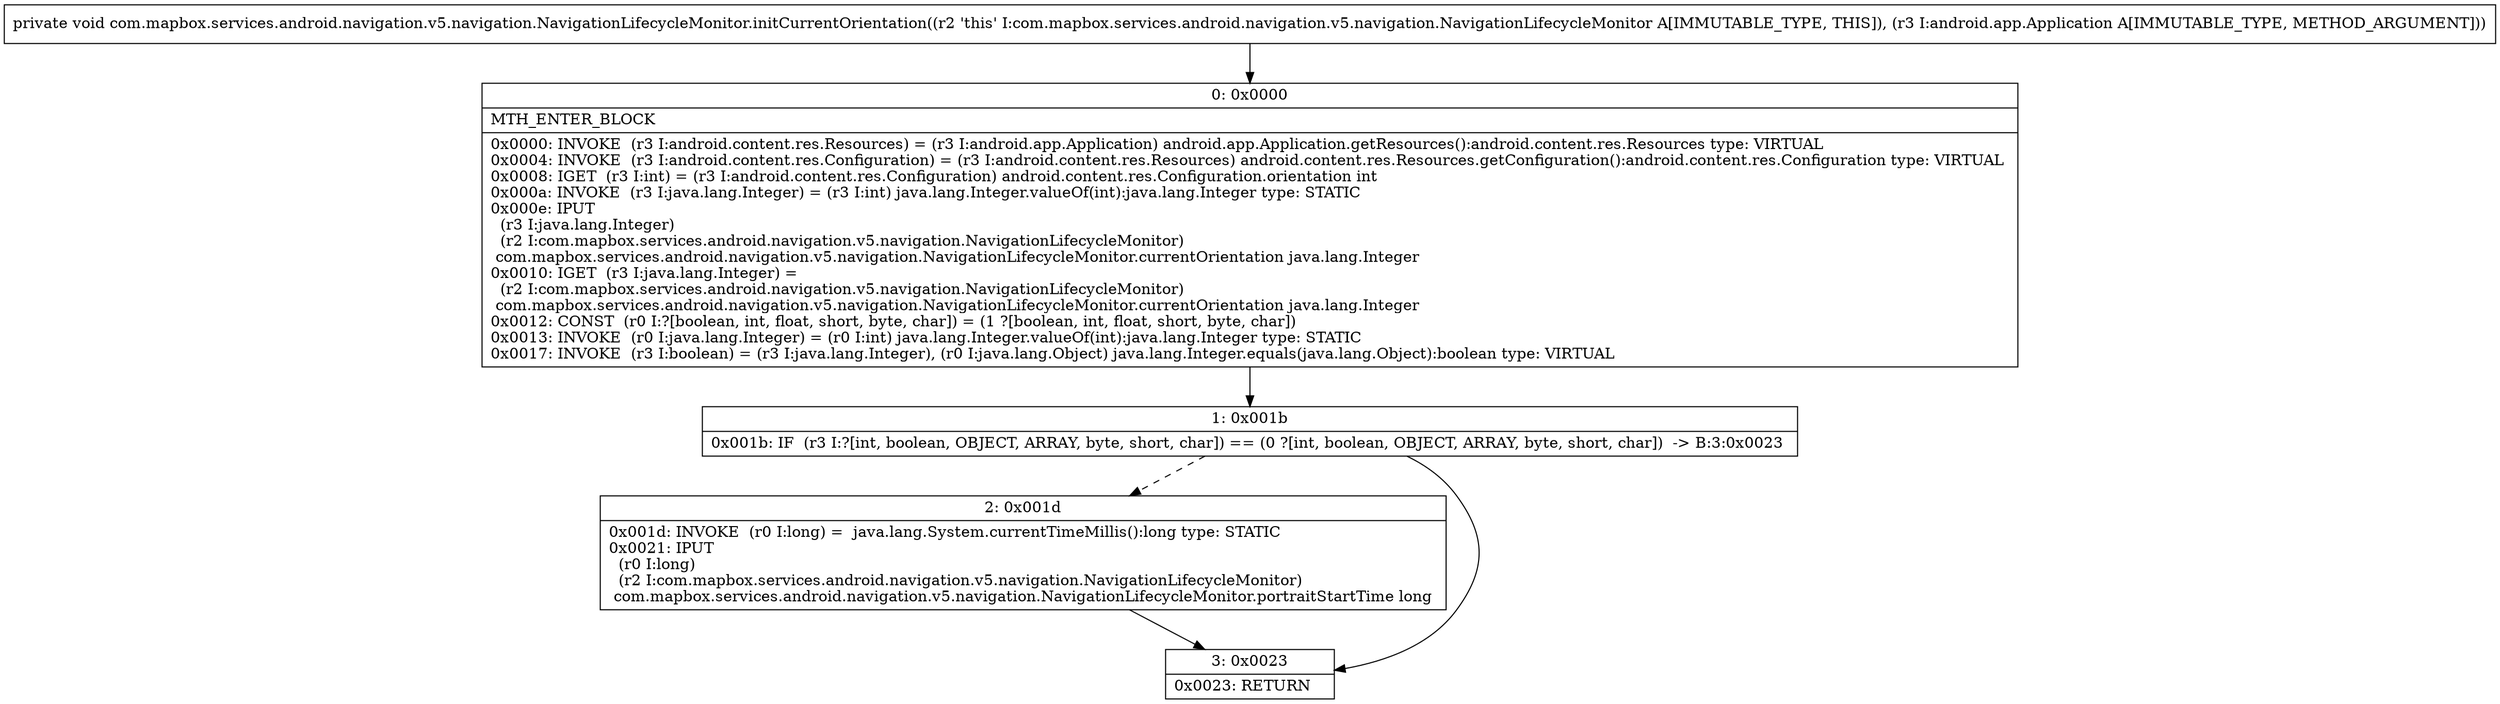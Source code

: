 digraph "CFG forcom.mapbox.services.android.navigation.v5.navigation.NavigationLifecycleMonitor.initCurrentOrientation(Landroid\/app\/Application;)V" {
Node_0 [shape=record,label="{0\:\ 0x0000|MTH_ENTER_BLOCK\l|0x0000: INVOKE  (r3 I:android.content.res.Resources) = (r3 I:android.app.Application) android.app.Application.getResources():android.content.res.Resources type: VIRTUAL \l0x0004: INVOKE  (r3 I:android.content.res.Configuration) = (r3 I:android.content.res.Resources) android.content.res.Resources.getConfiguration():android.content.res.Configuration type: VIRTUAL \l0x0008: IGET  (r3 I:int) = (r3 I:android.content.res.Configuration) android.content.res.Configuration.orientation int \l0x000a: INVOKE  (r3 I:java.lang.Integer) = (r3 I:int) java.lang.Integer.valueOf(int):java.lang.Integer type: STATIC \l0x000e: IPUT  \l  (r3 I:java.lang.Integer)\l  (r2 I:com.mapbox.services.android.navigation.v5.navigation.NavigationLifecycleMonitor)\l com.mapbox.services.android.navigation.v5.navigation.NavigationLifecycleMonitor.currentOrientation java.lang.Integer \l0x0010: IGET  (r3 I:java.lang.Integer) = \l  (r2 I:com.mapbox.services.android.navigation.v5.navigation.NavigationLifecycleMonitor)\l com.mapbox.services.android.navigation.v5.navigation.NavigationLifecycleMonitor.currentOrientation java.lang.Integer \l0x0012: CONST  (r0 I:?[boolean, int, float, short, byte, char]) = (1 ?[boolean, int, float, short, byte, char]) \l0x0013: INVOKE  (r0 I:java.lang.Integer) = (r0 I:int) java.lang.Integer.valueOf(int):java.lang.Integer type: STATIC \l0x0017: INVOKE  (r3 I:boolean) = (r3 I:java.lang.Integer), (r0 I:java.lang.Object) java.lang.Integer.equals(java.lang.Object):boolean type: VIRTUAL \l}"];
Node_1 [shape=record,label="{1\:\ 0x001b|0x001b: IF  (r3 I:?[int, boolean, OBJECT, ARRAY, byte, short, char]) == (0 ?[int, boolean, OBJECT, ARRAY, byte, short, char])  \-\> B:3:0x0023 \l}"];
Node_2 [shape=record,label="{2\:\ 0x001d|0x001d: INVOKE  (r0 I:long) =  java.lang.System.currentTimeMillis():long type: STATIC \l0x0021: IPUT  \l  (r0 I:long)\l  (r2 I:com.mapbox.services.android.navigation.v5.navigation.NavigationLifecycleMonitor)\l com.mapbox.services.android.navigation.v5.navigation.NavigationLifecycleMonitor.portraitStartTime long \l}"];
Node_3 [shape=record,label="{3\:\ 0x0023|0x0023: RETURN   \l}"];
MethodNode[shape=record,label="{private void com.mapbox.services.android.navigation.v5.navigation.NavigationLifecycleMonitor.initCurrentOrientation((r2 'this' I:com.mapbox.services.android.navigation.v5.navigation.NavigationLifecycleMonitor A[IMMUTABLE_TYPE, THIS]), (r3 I:android.app.Application A[IMMUTABLE_TYPE, METHOD_ARGUMENT])) }"];
MethodNode -> Node_0;
Node_0 -> Node_1;
Node_1 -> Node_2[style=dashed];
Node_1 -> Node_3;
Node_2 -> Node_3;
}

